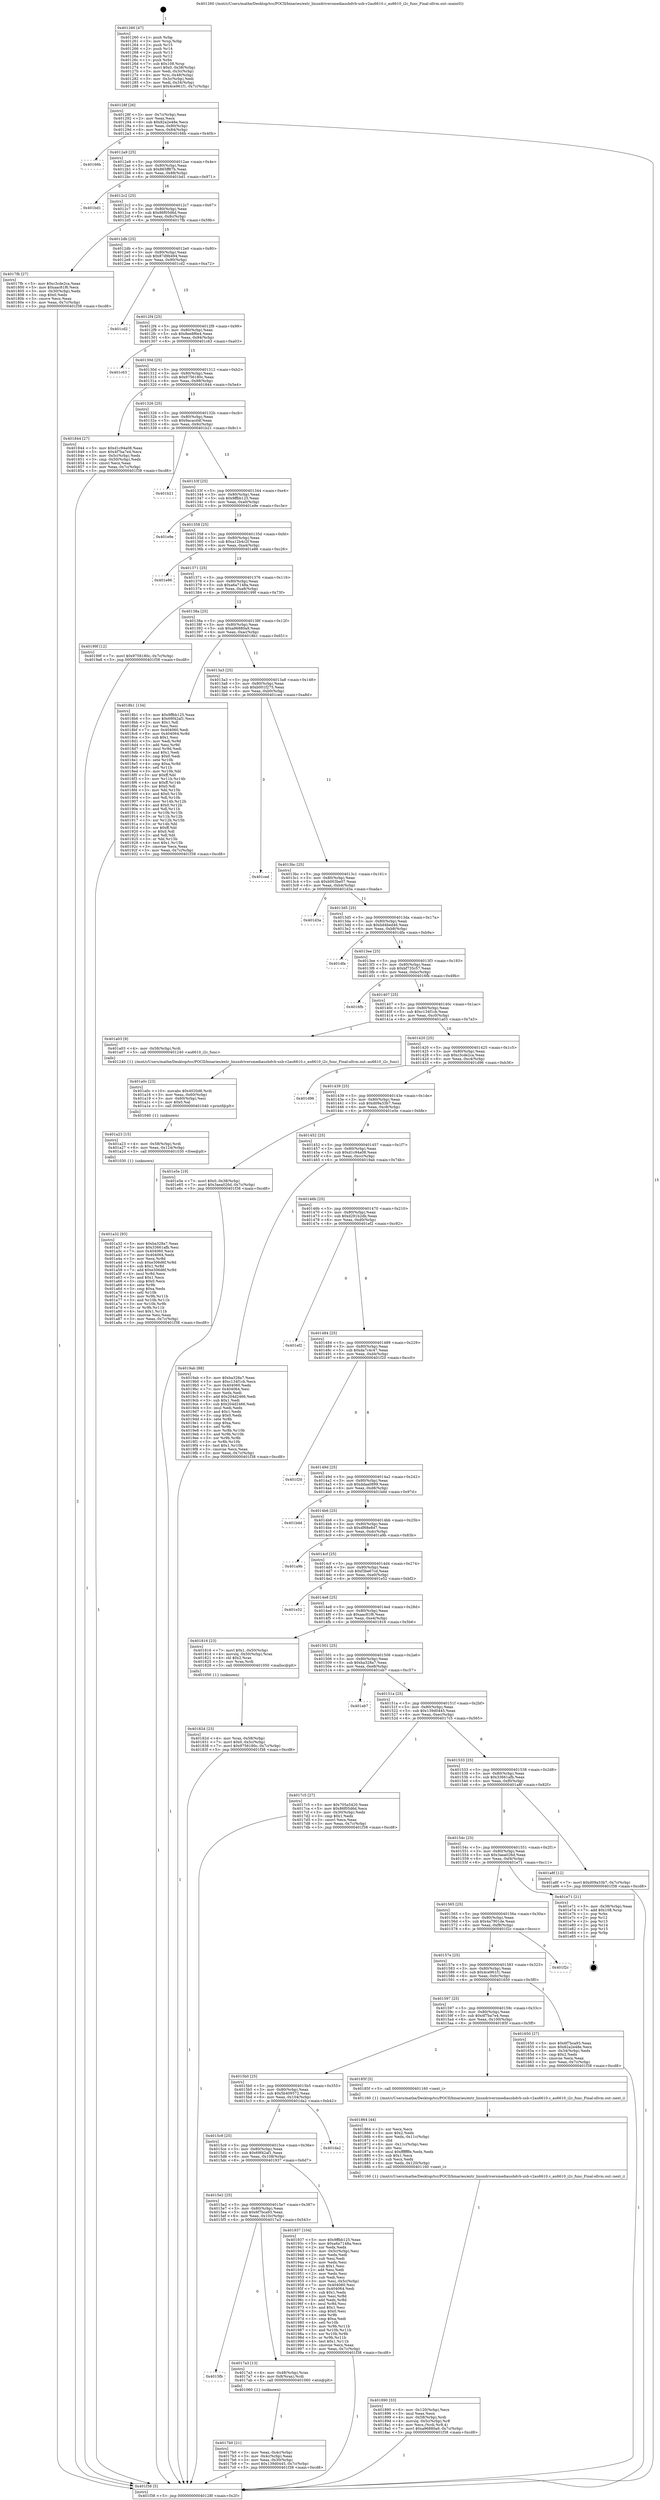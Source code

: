 digraph "0x401260" {
  label = "0x401260 (/mnt/c/Users/mathe/Desktop/tcc/POCII/binaries/extr_linuxdriversmediausbdvb-usb-v2au6610.c_au6610_i2c_func_Final-ollvm.out::main(0))"
  labelloc = "t"
  node[shape=record]

  Entry [label="",width=0.3,height=0.3,shape=circle,fillcolor=black,style=filled]
  "0x40128f" [label="{
     0x40128f [26]\l
     | [instrs]\l
     &nbsp;&nbsp;0x40128f \<+3\>: mov -0x7c(%rbp),%eax\l
     &nbsp;&nbsp;0x401292 \<+2\>: mov %eax,%ecx\l
     &nbsp;&nbsp;0x401294 \<+6\>: sub $0x82a2e48e,%ecx\l
     &nbsp;&nbsp;0x40129a \<+3\>: mov %eax,-0x80(%rbp)\l
     &nbsp;&nbsp;0x40129d \<+6\>: mov %ecx,-0x84(%rbp)\l
     &nbsp;&nbsp;0x4012a3 \<+6\>: je 000000000040166b \<main+0x40b\>\l
  }"]
  "0x40166b" [label="{
     0x40166b\l
  }", style=dashed]
  "0x4012a9" [label="{
     0x4012a9 [25]\l
     | [instrs]\l
     &nbsp;&nbsp;0x4012a9 \<+5\>: jmp 00000000004012ae \<main+0x4e\>\l
     &nbsp;&nbsp;0x4012ae \<+3\>: mov -0x80(%rbp),%eax\l
     &nbsp;&nbsp;0x4012b1 \<+5\>: sub $0x865ff67b,%eax\l
     &nbsp;&nbsp;0x4012b6 \<+6\>: mov %eax,-0x88(%rbp)\l
     &nbsp;&nbsp;0x4012bc \<+6\>: je 0000000000401bd1 \<main+0x971\>\l
  }"]
  Exit [label="",width=0.3,height=0.3,shape=circle,fillcolor=black,style=filled,peripheries=2]
  "0x401bd1" [label="{
     0x401bd1\l
  }", style=dashed]
  "0x4012c2" [label="{
     0x4012c2 [25]\l
     | [instrs]\l
     &nbsp;&nbsp;0x4012c2 \<+5\>: jmp 00000000004012c7 \<main+0x67\>\l
     &nbsp;&nbsp;0x4012c7 \<+3\>: mov -0x80(%rbp),%eax\l
     &nbsp;&nbsp;0x4012ca \<+5\>: sub $0x86f05d6d,%eax\l
     &nbsp;&nbsp;0x4012cf \<+6\>: mov %eax,-0x8c(%rbp)\l
     &nbsp;&nbsp;0x4012d5 \<+6\>: je 00000000004017fb \<main+0x59b\>\l
  }"]
  "0x401a32" [label="{
     0x401a32 [93]\l
     | [instrs]\l
     &nbsp;&nbsp;0x401a32 \<+5\>: mov $0xba328a7,%eax\l
     &nbsp;&nbsp;0x401a37 \<+5\>: mov $0x33661afb,%esi\l
     &nbsp;&nbsp;0x401a3c \<+7\>: mov 0x404060,%ecx\l
     &nbsp;&nbsp;0x401a43 \<+7\>: mov 0x404064,%edx\l
     &nbsp;&nbsp;0x401a4a \<+3\>: mov %ecx,%r8d\l
     &nbsp;&nbsp;0x401a4d \<+7\>: sub $0xe306d6f,%r8d\l
     &nbsp;&nbsp;0x401a54 \<+4\>: sub $0x1,%r8d\l
     &nbsp;&nbsp;0x401a58 \<+7\>: add $0xe306d6f,%r8d\l
     &nbsp;&nbsp;0x401a5f \<+4\>: imul %r8d,%ecx\l
     &nbsp;&nbsp;0x401a63 \<+3\>: and $0x1,%ecx\l
     &nbsp;&nbsp;0x401a66 \<+3\>: cmp $0x0,%ecx\l
     &nbsp;&nbsp;0x401a69 \<+4\>: sete %r9b\l
     &nbsp;&nbsp;0x401a6d \<+3\>: cmp $0xa,%edx\l
     &nbsp;&nbsp;0x401a70 \<+4\>: setl %r10b\l
     &nbsp;&nbsp;0x401a74 \<+3\>: mov %r9b,%r11b\l
     &nbsp;&nbsp;0x401a77 \<+3\>: and %r10b,%r11b\l
     &nbsp;&nbsp;0x401a7a \<+3\>: xor %r10b,%r9b\l
     &nbsp;&nbsp;0x401a7d \<+3\>: or %r9b,%r11b\l
     &nbsp;&nbsp;0x401a80 \<+4\>: test $0x1,%r11b\l
     &nbsp;&nbsp;0x401a84 \<+3\>: cmovne %esi,%eax\l
     &nbsp;&nbsp;0x401a87 \<+3\>: mov %eax,-0x7c(%rbp)\l
     &nbsp;&nbsp;0x401a8a \<+5\>: jmp 0000000000401f38 \<main+0xcd8\>\l
  }"]
  "0x4017fb" [label="{
     0x4017fb [27]\l
     | [instrs]\l
     &nbsp;&nbsp;0x4017fb \<+5\>: mov $0xc3cde2ca,%eax\l
     &nbsp;&nbsp;0x401800 \<+5\>: mov $0xaac81f6,%ecx\l
     &nbsp;&nbsp;0x401805 \<+3\>: mov -0x30(%rbp),%edx\l
     &nbsp;&nbsp;0x401808 \<+3\>: cmp $0x0,%edx\l
     &nbsp;&nbsp;0x40180b \<+3\>: cmove %ecx,%eax\l
     &nbsp;&nbsp;0x40180e \<+3\>: mov %eax,-0x7c(%rbp)\l
     &nbsp;&nbsp;0x401811 \<+5\>: jmp 0000000000401f38 \<main+0xcd8\>\l
  }"]
  "0x4012db" [label="{
     0x4012db [25]\l
     | [instrs]\l
     &nbsp;&nbsp;0x4012db \<+5\>: jmp 00000000004012e0 \<main+0x80\>\l
     &nbsp;&nbsp;0x4012e0 \<+3\>: mov -0x80(%rbp),%eax\l
     &nbsp;&nbsp;0x4012e3 \<+5\>: sub $0x87d9b494,%eax\l
     &nbsp;&nbsp;0x4012e8 \<+6\>: mov %eax,-0x90(%rbp)\l
     &nbsp;&nbsp;0x4012ee \<+6\>: je 0000000000401cd2 \<main+0xa72\>\l
  }"]
  "0x401a23" [label="{
     0x401a23 [15]\l
     | [instrs]\l
     &nbsp;&nbsp;0x401a23 \<+4\>: mov -0x58(%rbp),%rdi\l
     &nbsp;&nbsp;0x401a27 \<+6\>: mov %eax,-0x124(%rbp)\l
     &nbsp;&nbsp;0x401a2d \<+5\>: call 0000000000401030 \<free@plt\>\l
     | [calls]\l
     &nbsp;&nbsp;0x401030 \{1\} (unknown)\l
  }"]
  "0x401cd2" [label="{
     0x401cd2\l
  }", style=dashed]
  "0x4012f4" [label="{
     0x4012f4 [25]\l
     | [instrs]\l
     &nbsp;&nbsp;0x4012f4 \<+5\>: jmp 00000000004012f9 \<main+0x99\>\l
     &nbsp;&nbsp;0x4012f9 \<+3\>: mov -0x80(%rbp),%eax\l
     &nbsp;&nbsp;0x4012fc \<+5\>: sub $0x8ee8f6e4,%eax\l
     &nbsp;&nbsp;0x401301 \<+6\>: mov %eax,-0x94(%rbp)\l
     &nbsp;&nbsp;0x401307 \<+6\>: je 0000000000401c63 \<main+0xa03\>\l
  }"]
  "0x401a0c" [label="{
     0x401a0c [23]\l
     | [instrs]\l
     &nbsp;&nbsp;0x401a0c \<+10\>: movabs $0x4020d6,%rdi\l
     &nbsp;&nbsp;0x401a16 \<+3\>: mov %eax,-0x60(%rbp)\l
     &nbsp;&nbsp;0x401a19 \<+3\>: mov -0x60(%rbp),%esi\l
     &nbsp;&nbsp;0x401a1c \<+2\>: mov $0x0,%al\l
     &nbsp;&nbsp;0x401a1e \<+5\>: call 0000000000401040 \<printf@plt\>\l
     | [calls]\l
     &nbsp;&nbsp;0x401040 \{1\} (unknown)\l
  }"]
  "0x401c63" [label="{
     0x401c63\l
  }", style=dashed]
  "0x40130d" [label="{
     0x40130d [25]\l
     | [instrs]\l
     &nbsp;&nbsp;0x40130d \<+5\>: jmp 0000000000401312 \<main+0xb2\>\l
     &nbsp;&nbsp;0x401312 \<+3\>: mov -0x80(%rbp),%eax\l
     &nbsp;&nbsp;0x401315 \<+5\>: sub $0x9756180c,%eax\l
     &nbsp;&nbsp;0x40131a \<+6\>: mov %eax,-0x98(%rbp)\l
     &nbsp;&nbsp;0x401320 \<+6\>: je 0000000000401844 \<main+0x5e4\>\l
  }"]
  "0x401890" [label="{
     0x401890 [33]\l
     | [instrs]\l
     &nbsp;&nbsp;0x401890 \<+6\>: mov -0x120(%rbp),%ecx\l
     &nbsp;&nbsp;0x401896 \<+3\>: imul %eax,%ecx\l
     &nbsp;&nbsp;0x401899 \<+4\>: mov -0x58(%rbp),%rdi\l
     &nbsp;&nbsp;0x40189d \<+4\>: movslq -0x5c(%rbp),%r8\l
     &nbsp;&nbsp;0x4018a1 \<+4\>: mov %ecx,(%rdi,%r8,4)\l
     &nbsp;&nbsp;0x4018a5 \<+7\>: movl $0xa96880a9,-0x7c(%rbp)\l
     &nbsp;&nbsp;0x4018ac \<+5\>: jmp 0000000000401f38 \<main+0xcd8\>\l
  }"]
  "0x401844" [label="{
     0x401844 [27]\l
     | [instrs]\l
     &nbsp;&nbsp;0x401844 \<+5\>: mov $0xd1c94a08,%eax\l
     &nbsp;&nbsp;0x401849 \<+5\>: mov $0x4f7ba7e4,%ecx\l
     &nbsp;&nbsp;0x40184e \<+3\>: mov -0x5c(%rbp),%edx\l
     &nbsp;&nbsp;0x401851 \<+3\>: cmp -0x50(%rbp),%edx\l
     &nbsp;&nbsp;0x401854 \<+3\>: cmovl %ecx,%eax\l
     &nbsp;&nbsp;0x401857 \<+3\>: mov %eax,-0x7c(%rbp)\l
     &nbsp;&nbsp;0x40185a \<+5\>: jmp 0000000000401f38 \<main+0xcd8\>\l
  }"]
  "0x401326" [label="{
     0x401326 [25]\l
     | [instrs]\l
     &nbsp;&nbsp;0x401326 \<+5\>: jmp 000000000040132b \<main+0xcb\>\l
     &nbsp;&nbsp;0x40132b \<+3\>: mov -0x80(%rbp),%eax\l
     &nbsp;&nbsp;0x40132e \<+5\>: sub $0x9acacd4f,%eax\l
     &nbsp;&nbsp;0x401333 \<+6\>: mov %eax,-0x9c(%rbp)\l
     &nbsp;&nbsp;0x401339 \<+6\>: je 0000000000401b21 \<main+0x8c1\>\l
  }"]
  "0x401864" [label="{
     0x401864 [44]\l
     | [instrs]\l
     &nbsp;&nbsp;0x401864 \<+2\>: xor %ecx,%ecx\l
     &nbsp;&nbsp;0x401866 \<+5\>: mov $0x2,%edx\l
     &nbsp;&nbsp;0x40186b \<+6\>: mov %edx,-0x11c(%rbp)\l
     &nbsp;&nbsp;0x401871 \<+1\>: cltd\l
     &nbsp;&nbsp;0x401872 \<+6\>: mov -0x11c(%rbp),%esi\l
     &nbsp;&nbsp;0x401878 \<+2\>: idiv %esi\l
     &nbsp;&nbsp;0x40187a \<+6\>: imul $0xfffffffe,%edx,%edx\l
     &nbsp;&nbsp;0x401880 \<+3\>: sub $0x1,%ecx\l
     &nbsp;&nbsp;0x401883 \<+2\>: sub %ecx,%edx\l
     &nbsp;&nbsp;0x401885 \<+6\>: mov %edx,-0x120(%rbp)\l
     &nbsp;&nbsp;0x40188b \<+5\>: call 0000000000401160 \<next_i\>\l
     | [calls]\l
     &nbsp;&nbsp;0x401160 \{1\} (/mnt/c/Users/mathe/Desktop/tcc/POCII/binaries/extr_linuxdriversmediausbdvb-usb-v2au6610.c_au6610_i2c_func_Final-ollvm.out::next_i)\l
  }"]
  "0x401b21" [label="{
     0x401b21\l
  }", style=dashed]
  "0x40133f" [label="{
     0x40133f [25]\l
     | [instrs]\l
     &nbsp;&nbsp;0x40133f \<+5\>: jmp 0000000000401344 \<main+0xe4\>\l
     &nbsp;&nbsp;0x401344 \<+3\>: mov -0x80(%rbp),%eax\l
     &nbsp;&nbsp;0x401347 \<+5\>: sub $0x9ffbb125,%eax\l
     &nbsp;&nbsp;0x40134c \<+6\>: mov %eax,-0xa0(%rbp)\l
     &nbsp;&nbsp;0x401352 \<+6\>: je 0000000000401e9e \<main+0xc3e\>\l
  }"]
  "0x40182d" [label="{
     0x40182d [23]\l
     | [instrs]\l
     &nbsp;&nbsp;0x40182d \<+4\>: mov %rax,-0x58(%rbp)\l
     &nbsp;&nbsp;0x401831 \<+7\>: movl $0x0,-0x5c(%rbp)\l
     &nbsp;&nbsp;0x401838 \<+7\>: movl $0x9756180c,-0x7c(%rbp)\l
     &nbsp;&nbsp;0x40183f \<+5\>: jmp 0000000000401f38 \<main+0xcd8\>\l
  }"]
  "0x401e9e" [label="{
     0x401e9e\l
  }", style=dashed]
  "0x401358" [label="{
     0x401358 [25]\l
     | [instrs]\l
     &nbsp;&nbsp;0x401358 \<+5\>: jmp 000000000040135d \<main+0xfd\>\l
     &nbsp;&nbsp;0x40135d \<+3\>: mov -0x80(%rbp),%eax\l
     &nbsp;&nbsp;0x401360 \<+5\>: sub $0xa12b4c2f,%eax\l
     &nbsp;&nbsp;0x401365 \<+6\>: mov %eax,-0xa4(%rbp)\l
     &nbsp;&nbsp;0x40136b \<+6\>: je 0000000000401e86 \<main+0xc26\>\l
  }"]
  "0x4017b0" [label="{
     0x4017b0 [21]\l
     | [instrs]\l
     &nbsp;&nbsp;0x4017b0 \<+3\>: mov %eax,-0x4c(%rbp)\l
     &nbsp;&nbsp;0x4017b3 \<+3\>: mov -0x4c(%rbp),%eax\l
     &nbsp;&nbsp;0x4017b6 \<+3\>: mov %eax,-0x30(%rbp)\l
     &nbsp;&nbsp;0x4017b9 \<+7\>: movl $0x139d0445,-0x7c(%rbp)\l
     &nbsp;&nbsp;0x4017c0 \<+5\>: jmp 0000000000401f38 \<main+0xcd8\>\l
  }"]
  "0x401e86" [label="{
     0x401e86\l
  }", style=dashed]
  "0x401371" [label="{
     0x401371 [25]\l
     | [instrs]\l
     &nbsp;&nbsp;0x401371 \<+5\>: jmp 0000000000401376 \<main+0x116\>\l
     &nbsp;&nbsp;0x401376 \<+3\>: mov -0x80(%rbp),%eax\l
     &nbsp;&nbsp;0x401379 \<+5\>: sub $0xa6a7148a,%eax\l
     &nbsp;&nbsp;0x40137e \<+6\>: mov %eax,-0xa8(%rbp)\l
     &nbsp;&nbsp;0x401384 \<+6\>: je 000000000040199f \<main+0x73f\>\l
  }"]
  "0x4015fb" [label="{
     0x4015fb\l
  }", style=dashed]
  "0x40199f" [label="{
     0x40199f [12]\l
     | [instrs]\l
     &nbsp;&nbsp;0x40199f \<+7\>: movl $0x9756180c,-0x7c(%rbp)\l
     &nbsp;&nbsp;0x4019a6 \<+5\>: jmp 0000000000401f38 \<main+0xcd8\>\l
  }"]
  "0x40138a" [label="{
     0x40138a [25]\l
     | [instrs]\l
     &nbsp;&nbsp;0x40138a \<+5\>: jmp 000000000040138f \<main+0x12f\>\l
     &nbsp;&nbsp;0x40138f \<+3\>: mov -0x80(%rbp),%eax\l
     &nbsp;&nbsp;0x401392 \<+5\>: sub $0xa96880a9,%eax\l
     &nbsp;&nbsp;0x401397 \<+6\>: mov %eax,-0xac(%rbp)\l
     &nbsp;&nbsp;0x40139d \<+6\>: je 00000000004018b1 \<main+0x651\>\l
  }"]
  "0x4017a3" [label="{
     0x4017a3 [13]\l
     | [instrs]\l
     &nbsp;&nbsp;0x4017a3 \<+4\>: mov -0x48(%rbp),%rax\l
     &nbsp;&nbsp;0x4017a7 \<+4\>: mov 0x8(%rax),%rdi\l
     &nbsp;&nbsp;0x4017ab \<+5\>: call 0000000000401060 \<atoi@plt\>\l
     | [calls]\l
     &nbsp;&nbsp;0x401060 \{1\} (unknown)\l
  }"]
  "0x4018b1" [label="{
     0x4018b1 [134]\l
     | [instrs]\l
     &nbsp;&nbsp;0x4018b1 \<+5\>: mov $0x9ffbb125,%eax\l
     &nbsp;&nbsp;0x4018b6 \<+5\>: mov $0x69f42af1,%ecx\l
     &nbsp;&nbsp;0x4018bb \<+2\>: mov $0x1,%dl\l
     &nbsp;&nbsp;0x4018bd \<+2\>: xor %esi,%esi\l
     &nbsp;&nbsp;0x4018bf \<+7\>: mov 0x404060,%edi\l
     &nbsp;&nbsp;0x4018c6 \<+8\>: mov 0x404064,%r8d\l
     &nbsp;&nbsp;0x4018ce \<+3\>: sub $0x1,%esi\l
     &nbsp;&nbsp;0x4018d1 \<+3\>: mov %edi,%r9d\l
     &nbsp;&nbsp;0x4018d4 \<+3\>: add %esi,%r9d\l
     &nbsp;&nbsp;0x4018d7 \<+4\>: imul %r9d,%edi\l
     &nbsp;&nbsp;0x4018db \<+3\>: and $0x1,%edi\l
     &nbsp;&nbsp;0x4018de \<+3\>: cmp $0x0,%edi\l
     &nbsp;&nbsp;0x4018e1 \<+4\>: sete %r10b\l
     &nbsp;&nbsp;0x4018e5 \<+4\>: cmp $0xa,%r8d\l
     &nbsp;&nbsp;0x4018e9 \<+4\>: setl %r11b\l
     &nbsp;&nbsp;0x4018ed \<+3\>: mov %r10b,%bl\l
     &nbsp;&nbsp;0x4018f0 \<+3\>: xor $0xff,%bl\l
     &nbsp;&nbsp;0x4018f3 \<+3\>: mov %r11b,%r14b\l
     &nbsp;&nbsp;0x4018f6 \<+4\>: xor $0xff,%r14b\l
     &nbsp;&nbsp;0x4018fa \<+3\>: xor $0x0,%dl\l
     &nbsp;&nbsp;0x4018fd \<+3\>: mov %bl,%r15b\l
     &nbsp;&nbsp;0x401900 \<+4\>: and $0x0,%r15b\l
     &nbsp;&nbsp;0x401904 \<+3\>: and %dl,%r10b\l
     &nbsp;&nbsp;0x401907 \<+3\>: mov %r14b,%r12b\l
     &nbsp;&nbsp;0x40190a \<+4\>: and $0x0,%r12b\l
     &nbsp;&nbsp;0x40190e \<+3\>: and %dl,%r11b\l
     &nbsp;&nbsp;0x401911 \<+3\>: or %r10b,%r15b\l
     &nbsp;&nbsp;0x401914 \<+3\>: or %r11b,%r12b\l
     &nbsp;&nbsp;0x401917 \<+3\>: xor %r12b,%r15b\l
     &nbsp;&nbsp;0x40191a \<+3\>: or %r14b,%bl\l
     &nbsp;&nbsp;0x40191d \<+3\>: xor $0xff,%bl\l
     &nbsp;&nbsp;0x401920 \<+3\>: or $0x0,%dl\l
     &nbsp;&nbsp;0x401923 \<+2\>: and %dl,%bl\l
     &nbsp;&nbsp;0x401925 \<+3\>: or %bl,%r15b\l
     &nbsp;&nbsp;0x401928 \<+4\>: test $0x1,%r15b\l
     &nbsp;&nbsp;0x40192c \<+3\>: cmovne %ecx,%eax\l
     &nbsp;&nbsp;0x40192f \<+3\>: mov %eax,-0x7c(%rbp)\l
     &nbsp;&nbsp;0x401932 \<+5\>: jmp 0000000000401f38 \<main+0xcd8\>\l
  }"]
  "0x4013a3" [label="{
     0x4013a3 [25]\l
     | [instrs]\l
     &nbsp;&nbsp;0x4013a3 \<+5\>: jmp 00000000004013a8 \<main+0x148\>\l
     &nbsp;&nbsp;0x4013a8 \<+3\>: mov -0x80(%rbp),%eax\l
     &nbsp;&nbsp;0x4013ab \<+5\>: sub $0xb001f275,%eax\l
     &nbsp;&nbsp;0x4013b0 \<+6\>: mov %eax,-0xb0(%rbp)\l
     &nbsp;&nbsp;0x4013b6 \<+6\>: je 0000000000401ced \<main+0xa8d\>\l
  }"]
  "0x4015e2" [label="{
     0x4015e2 [25]\l
     | [instrs]\l
     &nbsp;&nbsp;0x4015e2 \<+5\>: jmp 00000000004015e7 \<main+0x387\>\l
     &nbsp;&nbsp;0x4015e7 \<+3\>: mov -0x80(%rbp),%eax\l
     &nbsp;&nbsp;0x4015ea \<+5\>: sub $0x6f7bca93,%eax\l
     &nbsp;&nbsp;0x4015ef \<+6\>: mov %eax,-0x10c(%rbp)\l
     &nbsp;&nbsp;0x4015f5 \<+6\>: je 00000000004017a3 \<main+0x543\>\l
  }"]
  "0x401ced" [label="{
     0x401ced\l
  }", style=dashed]
  "0x4013bc" [label="{
     0x4013bc [25]\l
     | [instrs]\l
     &nbsp;&nbsp;0x4013bc \<+5\>: jmp 00000000004013c1 \<main+0x161\>\l
     &nbsp;&nbsp;0x4013c1 \<+3\>: mov -0x80(%rbp),%eax\l
     &nbsp;&nbsp;0x4013c4 \<+5\>: sub $0xb003be07,%eax\l
     &nbsp;&nbsp;0x4013c9 \<+6\>: mov %eax,-0xb4(%rbp)\l
     &nbsp;&nbsp;0x4013cf \<+6\>: je 0000000000401d3a \<main+0xada\>\l
  }"]
  "0x401937" [label="{
     0x401937 [104]\l
     | [instrs]\l
     &nbsp;&nbsp;0x401937 \<+5\>: mov $0x9ffbb125,%eax\l
     &nbsp;&nbsp;0x40193c \<+5\>: mov $0xa6a7148a,%ecx\l
     &nbsp;&nbsp;0x401941 \<+2\>: xor %edx,%edx\l
     &nbsp;&nbsp;0x401943 \<+3\>: mov -0x5c(%rbp),%esi\l
     &nbsp;&nbsp;0x401946 \<+2\>: mov %edx,%edi\l
     &nbsp;&nbsp;0x401948 \<+2\>: sub %esi,%edi\l
     &nbsp;&nbsp;0x40194a \<+2\>: mov %edx,%esi\l
     &nbsp;&nbsp;0x40194c \<+3\>: sub $0x1,%esi\l
     &nbsp;&nbsp;0x40194f \<+2\>: add %esi,%edi\l
     &nbsp;&nbsp;0x401951 \<+2\>: mov %edx,%esi\l
     &nbsp;&nbsp;0x401953 \<+2\>: sub %edi,%esi\l
     &nbsp;&nbsp;0x401955 \<+3\>: mov %esi,-0x5c(%rbp)\l
     &nbsp;&nbsp;0x401958 \<+7\>: mov 0x404060,%esi\l
     &nbsp;&nbsp;0x40195f \<+7\>: mov 0x404064,%edi\l
     &nbsp;&nbsp;0x401966 \<+3\>: sub $0x1,%edx\l
     &nbsp;&nbsp;0x401969 \<+3\>: mov %esi,%r8d\l
     &nbsp;&nbsp;0x40196c \<+3\>: add %edx,%r8d\l
     &nbsp;&nbsp;0x40196f \<+4\>: imul %r8d,%esi\l
     &nbsp;&nbsp;0x401973 \<+3\>: and $0x1,%esi\l
     &nbsp;&nbsp;0x401976 \<+3\>: cmp $0x0,%esi\l
     &nbsp;&nbsp;0x401979 \<+4\>: sete %r9b\l
     &nbsp;&nbsp;0x40197d \<+3\>: cmp $0xa,%edi\l
     &nbsp;&nbsp;0x401980 \<+4\>: setl %r10b\l
     &nbsp;&nbsp;0x401984 \<+3\>: mov %r9b,%r11b\l
     &nbsp;&nbsp;0x401987 \<+3\>: and %r10b,%r11b\l
     &nbsp;&nbsp;0x40198a \<+3\>: xor %r10b,%r9b\l
     &nbsp;&nbsp;0x40198d \<+3\>: or %r9b,%r11b\l
     &nbsp;&nbsp;0x401990 \<+4\>: test $0x1,%r11b\l
     &nbsp;&nbsp;0x401994 \<+3\>: cmovne %ecx,%eax\l
     &nbsp;&nbsp;0x401997 \<+3\>: mov %eax,-0x7c(%rbp)\l
     &nbsp;&nbsp;0x40199a \<+5\>: jmp 0000000000401f38 \<main+0xcd8\>\l
  }"]
  "0x401d3a" [label="{
     0x401d3a\l
  }", style=dashed]
  "0x4013d5" [label="{
     0x4013d5 [25]\l
     | [instrs]\l
     &nbsp;&nbsp;0x4013d5 \<+5\>: jmp 00000000004013da \<main+0x17a\>\l
     &nbsp;&nbsp;0x4013da \<+3\>: mov -0x80(%rbp),%eax\l
     &nbsp;&nbsp;0x4013dd \<+5\>: sub $0xbd4bed46,%eax\l
     &nbsp;&nbsp;0x4013e2 \<+6\>: mov %eax,-0xb8(%rbp)\l
     &nbsp;&nbsp;0x4013e8 \<+6\>: je 0000000000401dfa \<main+0xb9a\>\l
  }"]
  "0x4015c9" [label="{
     0x4015c9 [25]\l
     | [instrs]\l
     &nbsp;&nbsp;0x4015c9 \<+5\>: jmp 00000000004015ce \<main+0x36e\>\l
     &nbsp;&nbsp;0x4015ce \<+3\>: mov -0x80(%rbp),%eax\l
     &nbsp;&nbsp;0x4015d1 \<+5\>: sub $0x69f42af1,%eax\l
     &nbsp;&nbsp;0x4015d6 \<+6\>: mov %eax,-0x108(%rbp)\l
     &nbsp;&nbsp;0x4015dc \<+6\>: je 0000000000401937 \<main+0x6d7\>\l
  }"]
  "0x401dfa" [label="{
     0x401dfa\l
  }", style=dashed]
  "0x4013ee" [label="{
     0x4013ee [25]\l
     | [instrs]\l
     &nbsp;&nbsp;0x4013ee \<+5\>: jmp 00000000004013f3 \<main+0x193\>\l
     &nbsp;&nbsp;0x4013f3 \<+3\>: mov -0x80(%rbp),%eax\l
     &nbsp;&nbsp;0x4013f6 \<+5\>: sub $0xbf735c57,%eax\l
     &nbsp;&nbsp;0x4013fb \<+6\>: mov %eax,-0xbc(%rbp)\l
     &nbsp;&nbsp;0x401401 \<+6\>: je 00000000004016fb \<main+0x49b\>\l
  }"]
  "0x401da2" [label="{
     0x401da2\l
  }", style=dashed]
  "0x4016fb" [label="{
     0x4016fb\l
  }", style=dashed]
  "0x401407" [label="{
     0x401407 [25]\l
     | [instrs]\l
     &nbsp;&nbsp;0x401407 \<+5\>: jmp 000000000040140c \<main+0x1ac\>\l
     &nbsp;&nbsp;0x40140c \<+3\>: mov -0x80(%rbp),%eax\l
     &nbsp;&nbsp;0x40140f \<+5\>: sub $0xc134f1cb,%eax\l
     &nbsp;&nbsp;0x401414 \<+6\>: mov %eax,-0xc0(%rbp)\l
     &nbsp;&nbsp;0x40141a \<+6\>: je 0000000000401a03 \<main+0x7a3\>\l
  }"]
  "0x4015b0" [label="{
     0x4015b0 [25]\l
     | [instrs]\l
     &nbsp;&nbsp;0x4015b0 \<+5\>: jmp 00000000004015b5 \<main+0x355\>\l
     &nbsp;&nbsp;0x4015b5 \<+3\>: mov -0x80(%rbp),%eax\l
     &nbsp;&nbsp;0x4015b8 \<+5\>: sub $0x5b409572,%eax\l
     &nbsp;&nbsp;0x4015bd \<+6\>: mov %eax,-0x104(%rbp)\l
     &nbsp;&nbsp;0x4015c3 \<+6\>: je 0000000000401da2 \<main+0xb42\>\l
  }"]
  "0x401a03" [label="{
     0x401a03 [9]\l
     | [instrs]\l
     &nbsp;&nbsp;0x401a03 \<+4\>: mov -0x58(%rbp),%rdi\l
     &nbsp;&nbsp;0x401a07 \<+5\>: call 0000000000401240 \<au6610_i2c_func\>\l
     | [calls]\l
     &nbsp;&nbsp;0x401240 \{1\} (/mnt/c/Users/mathe/Desktop/tcc/POCII/binaries/extr_linuxdriversmediausbdvb-usb-v2au6610.c_au6610_i2c_func_Final-ollvm.out::au6610_i2c_func)\l
  }"]
  "0x401420" [label="{
     0x401420 [25]\l
     | [instrs]\l
     &nbsp;&nbsp;0x401420 \<+5\>: jmp 0000000000401425 \<main+0x1c5\>\l
     &nbsp;&nbsp;0x401425 \<+3\>: mov -0x80(%rbp),%eax\l
     &nbsp;&nbsp;0x401428 \<+5\>: sub $0xc3cde2ca,%eax\l
     &nbsp;&nbsp;0x40142d \<+6\>: mov %eax,-0xc4(%rbp)\l
     &nbsp;&nbsp;0x401433 \<+6\>: je 0000000000401d96 \<main+0xb36\>\l
  }"]
  "0x40185f" [label="{
     0x40185f [5]\l
     | [instrs]\l
     &nbsp;&nbsp;0x40185f \<+5\>: call 0000000000401160 \<next_i\>\l
     | [calls]\l
     &nbsp;&nbsp;0x401160 \{1\} (/mnt/c/Users/mathe/Desktop/tcc/POCII/binaries/extr_linuxdriversmediausbdvb-usb-v2au6610.c_au6610_i2c_func_Final-ollvm.out::next_i)\l
  }"]
  "0x401d96" [label="{
     0x401d96\l
  }", style=dashed]
  "0x401439" [label="{
     0x401439 [25]\l
     | [instrs]\l
     &nbsp;&nbsp;0x401439 \<+5\>: jmp 000000000040143e \<main+0x1de\>\l
     &nbsp;&nbsp;0x40143e \<+3\>: mov -0x80(%rbp),%eax\l
     &nbsp;&nbsp;0x401441 \<+5\>: sub $0xd09a33b7,%eax\l
     &nbsp;&nbsp;0x401446 \<+6\>: mov %eax,-0xc8(%rbp)\l
     &nbsp;&nbsp;0x40144c \<+6\>: je 0000000000401e5e \<main+0xbfe\>\l
  }"]
  "0x401260" [label="{
     0x401260 [47]\l
     | [instrs]\l
     &nbsp;&nbsp;0x401260 \<+1\>: push %rbp\l
     &nbsp;&nbsp;0x401261 \<+3\>: mov %rsp,%rbp\l
     &nbsp;&nbsp;0x401264 \<+2\>: push %r15\l
     &nbsp;&nbsp;0x401266 \<+2\>: push %r14\l
     &nbsp;&nbsp;0x401268 \<+2\>: push %r13\l
     &nbsp;&nbsp;0x40126a \<+2\>: push %r12\l
     &nbsp;&nbsp;0x40126c \<+1\>: push %rbx\l
     &nbsp;&nbsp;0x40126d \<+7\>: sub $0x108,%rsp\l
     &nbsp;&nbsp;0x401274 \<+7\>: movl $0x0,-0x38(%rbp)\l
     &nbsp;&nbsp;0x40127b \<+3\>: mov %edi,-0x3c(%rbp)\l
     &nbsp;&nbsp;0x40127e \<+4\>: mov %rsi,-0x48(%rbp)\l
     &nbsp;&nbsp;0x401282 \<+3\>: mov -0x3c(%rbp),%edi\l
     &nbsp;&nbsp;0x401285 \<+3\>: mov %edi,-0x34(%rbp)\l
     &nbsp;&nbsp;0x401288 \<+7\>: movl $0x4ce961f1,-0x7c(%rbp)\l
  }"]
  "0x401e5e" [label="{
     0x401e5e [19]\l
     | [instrs]\l
     &nbsp;&nbsp;0x401e5e \<+7\>: movl $0x0,-0x38(%rbp)\l
     &nbsp;&nbsp;0x401e65 \<+7\>: movl $0x3aea026d,-0x7c(%rbp)\l
     &nbsp;&nbsp;0x401e6c \<+5\>: jmp 0000000000401f38 \<main+0xcd8\>\l
  }"]
  "0x401452" [label="{
     0x401452 [25]\l
     | [instrs]\l
     &nbsp;&nbsp;0x401452 \<+5\>: jmp 0000000000401457 \<main+0x1f7\>\l
     &nbsp;&nbsp;0x401457 \<+3\>: mov -0x80(%rbp),%eax\l
     &nbsp;&nbsp;0x40145a \<+5\>: sub $0xd1c94a08,%eax\l
     &nbsp;&nbsp;0x40145f \<+6\>: mov %eax,-0xcc(%rbp)\l
     &nbsp;&nbsp;0x401465 \<+6\>: je 00000000004019ab \<main+0x74b\>\l
  }"]
  "0x401f38" [label="{
     0x401f38 [5]\l
     | [instrs]\l
     &nbsp;&nbsp;0x401f38 \<+5\>: jmp 000000000040128f \<main+0x2f\>\l
  }"]
  "0x4019ab" [label="{
     0x4019ab [88]\l
     | [instrs]\l
     &nbsp;&nbsp;0x4019ab \<+5\>: mov $0xba328a7,%eax\l
     &nbsp;&nbsp;0x4019b0 \<+5\>: mov $0xc134f1cb,%ecx\l
     &nbsp;&nbsp;0x4019b5 \<+7\>: mov 0x404060,%edx\l
     &nbsp;&nbsp;0x4019bc \<+7\>: mov 0x404064,%esi\l
     &nbsp;&nbsp;0x4019c3 \<+2\>: mov %edx,%edi\l
     &nbsp;&nbsp;0x4019c5 \<+6\>: add $0x204d2466,%edi\l
     &nbsp;&nbsp;0x4019cb \<+3\>: sub $0x1,%edi\l
     &nbsp;&nbsp;0x4019ce \<+6\>: sub $0x204d2466,%edi\l
     &nbsp;&nbsp;0x4019d4 \<+3\>: imul %edi,%edx\l
     &nbsp;&nbsp;0x4019d7 \<+3\>: and $0x1,%edx\l
     &nbsp;&nbsp;0x4019da \<+3\>: cmp $0x0,%edx\l
     &nbsp;&nbsp;0x4019dd \<+4\>: sete %r8b\l
     &nbsp;&nbsp;0x4019e1 \<+3\>: cmp $0xa,%esi\l
     &nbsp;&nbsp;0x4019e4 \<+4\>: setl %r9b\l
     &nbsp;&nbsp;0x4019e8 \<+3\>: mov %r8b,%r10b\l
     &nbsp;&nbsp;0x4019eb \<+3\>: and %r9b,%r10b\l
     &nbsp;&nbsp;0x4019ee \<+3\>: xor %r9b,%r8b\l
     &nbsp;&nbsp;0x4019f1 \<+3\>: or %r8b,%r10b\l
     &nbsp;&nbsp;0x4019f4 \<+4\>: test $0x1,%r10b\l
     &nbsp;&nbsp;0x4019f8 \<+3\>: cmovne %ecx,%eax\l
     &nbsp;&nbsp;0x4019fb \<+3\>: mov %eax,-0x7c(%rbp)\l
     &nbsp;&nbsp;0x4019fe \<+5\>: jmp 0000000000401f38 \<main+0xcd8\>\l
  }"]
  "0x40146b" [label="{
     0x40146b [25]\l
     | [instrs]\l
     &nbsp;&nbsp;0x40146b \<+5\>: jmp 0000000000401470 \<main+0x210\>\l
     &nbsp;&nbsp;0x401470 \<+3\>: mov -0x80(%rbp),%eax\l
     &nbsp;&nbsp;0x401473 \<+5\>: sub $0xd291b2db,%eax\l
     &nbsp;&nbsp;0x401478 \<+6\>: mov %eax,-0xd0(%rbp)\l
     &nbsp;&nbsp;0x40147e \<+6\>: je 0000000000401ef2 \<main+0xc92\>\l
  }"]
  "0x401597" [label="{
     0x401597 [25]\l
     | [instrs]\l
     &nbsp;&nbsp;0x401597 \<+5\>: jmp 000000000040159c \<main+0x33c\>\l
     &nbsp;&nbsp;0x40159c \<+3\>: mov -0x80(%rbp),%eax\l
     &nbsp;&nbsp;0x40159f \<+5\>: sub $0x4f7ba7e4,%eax\l
     &nbsp;&nbsp;0x4015a4 \<+6\>: mov %eax,-0x100(%rbp)\l
     &nbsp;&nbsp;0x4015aa \<+6\>: je 000000000040185f \<main+0x5ff\>\l
  }"]
  "0x401ef2" [label="{
     0x401ef2\l
  }", style=dashed]
  "0x401484" [label="{
     0x401484 [25]\l
     | [instrs]\l
     &nbsp;&nbsp;0x401484 \<+5\>: jmp 0000000000401489 \<main+0x229\>\l
     &nbsp;&nbsp;0x401489 \<+3\>: mov -0x80(%rbp),%eax\l
     &nbsp;&nbsp;0x40148c \<+5\>: sub $0xda7c4c47,%eax\l
     &nbsp;&nbsp;0x401491 \<+6\>: mov %eax,-0xd4(%rbp)\l
     &nbsp;&nbsp;0x401497 \<+6\>: je 0000000000401f20 \<main+0xcc0\>\l
  }"]
  "0x401650" [label="{
     0x401650 [27]\l
     | [instrs]\l
     &nbsp;&nbsp;0x401650 \<+5\>: mov $0x6f7bca93,%eax\l
     &nbsp;&nbsp;0x401655 \<+5\>: mov $0x82a2e48e,%ecx\l
     &nbsp;&nbsp;0x40165a \<+3\>: mov -0x34(%rbp),%edx\l
     &nbsp;&nbsp;0x40165d \<+3\>: cmp $0x2,%edx\l
     &nbsp;&nbsp;0x401660 \<+3\>: cmovne %ecx,%eax\l
     &nbsp;&nbsp;0x401663 \<+3\>: mov %eax,-0x7c(%rbp)\l
     &nbsp;&nbsp;0x401666 \<+5\>: jmp 0000000000401f38 \<main+0xcd8\>\l
  }"]
  "0x401f20" [label="{
     0x401f20\l
  }", style=dashed]
  "0x40149d" [label="{
     0x40149d [25]\l
     | [instrs]\l
     &nbsp;&nbsp;0x40149d \<+5\>: jmp 00000000004014a2 \<main+0x242\>\l
     &nbsp;&nbsp;0x4014a2 \<+3\>: mov -0x80(%rbp),%eax\l
     &nbsp;&nbsp;0x4014a5 \<+5\>: sub $0xddaa0899,%eax\l
     &nbsp;&nbsp;0x4014aa \<+6\>: mov %eax,-0xd8(%rbp)\l
     &nbsp;&nbsp;0x4014b0 \<+6\>: je 0000000000401bdd \<main+0x97d\>\l
  }"]
  "0x40157e" [label="{
     0x40157e [25]\l
     | [instrs]\l
     &nbsp;&nbsp;0x40157e \<+5\>: jmp 0000000000401583 \<main+0x323\>\l
     &nbsp;&nbsp;0x401583 \<+3\>: mov -0x80(%rbp),%eax\l
     &nbsp;&nbsp;0x401586 \<+5\>: sub $0x4ce961f1,%eax\l
     &nbsp;&nbsp;0x40158b \<+6\>: mov %eax,-0xfc(%rbp)\l
     &nbsp;&nbsp;0x401591 \<+6\>: je 0000000000401650 \<main+0x3f0\>\l
  }"]
  "0x401bdd" [label="{
     0x401bdd\l
  }", style=dashed]
  "0x4014b6" [label="{
     0x4014b6 [25]\l
     | [instrs]\l
     &nbsp;&nbsp;0x4014b6 \<+5\>: jmp 00000000004014bb \<main+0x25b\>\l
     &nbsp;&nbsp;0x4014bb \<+3\>: mov -0x80(%rbp),%eax\l
     &nbsp;&nbsp;0x4014be \<+5\>: sub $0xdf68e8d7,%eax\l
     &nbsp;&nbsp;0x4014c3 \<+6\>: mov %eax,-0xdc(%rbp)\l
     &nbsp;&nbsp;0x4014c9 \<+6\>: je 0000000000401a9b \<main+0x83b\>\l
  }"]
  "0x401f2c" [label="{
     0x401f2c\l
  }", style=dashed]
  "0x401a9b" [label="{
     0x401a9b\l
  }", style=dashed]
  "0x4014cf" [label="{
     0x4014cf [25]\l
     | [instrs]\l
     &nbsp;&nbsp;0x4014cf \<+5\>: jmp 00000000004014d4 \<main+0x274\>\l
     &nbsp;&nbsp;0x4014d4 \<+3\>: mov -0x80(%rbp),%eax\l
     &nbsp;&nbsp;0x4014d7 \<+5\>: sub $0xf3be67cd,%eax\l
     &nbsp;&nbsp;0x4014dc \<+6\>: mov %eax,-0xe0(%rbp)\l
     &nbsp;&nbsp;0x4014e2 \<+6\>: je 0000000000401e52 \<main+0xbf2\>\l
  }"]
  "0x401565" [label="{
     0x401565 [25]\l
     | [instrs]\l
     &nbsp;&nbsp;0x401565 \<+5\>: jmp 000000000040156a \<main+0x30a\>\l
     &nbsp;&nbsp;0x40156a \<+3\>: mov -0x80(%rbp),%eax\l
     &nbsp;&nbsp;0x40156d \<+5\>: sub $0x4a7901de,%eax\l
     &nbsp;&nbsp;0x401572 \<+6\>: mov %eax,-0xf8(%rbp)\l
     &nbsp;&nbsp;0x401578 \<+6\>: je 0000000000401f2c \<main+0xccc\>\l
  }"]
  "0x401e52" [label="{
     0x401e52\l
  }", style=dashed]
  "0x4014e8" [label="{
     0x4014e8 [25]\l
     | [instrs]\l
     &nbsp;&nbsp;0x4014e8 \<+5\>: jmp 00000000004014ed \<main+0x28d\>\l
     &nbsp;&nbsp;0x4014ed \<+3\>: mov -0x80(%rbp),%eax\l
     &nbsp;&nbsp;0x4014f0 \<+5\>: sub $0xaac81f6,%eax\l
     &nbsp;&nbsp;0x4014f5 \<+6\>: mov %eax,-0xe4(%rbp)\l
     &nbsp;&nbsp;0x4014fb \<+6\>: je 0000000000401816 \<main+0x5b6\>\l
  }"]
  "0x401e71" [label="{
     0x401e71 [21]\l
     | [instrs]\l
     &nbsp;&nbsp;0x401e71 \<+3\>: mov -0x38(%rbp),%eax\l
     &nbsp;&nbsp;0x401e74 \<+7\>: add $0x108,%rsp\l
     &nbsp;&nbsp;0x401e7b \<+1\>: pop %rbx\l
     &nbsp;&nbsp;0x401e7c \<+2\>: pop %r12\l
     &nbsp;&nbsp;0x401e7e \<+2\>: pop %r13\l
     &nbsp;&nbsp;0x401e80 \<+2\>: pop %r14\l
     &nbsp;&nbsp;0x401e82 \<+2\>: pop %r15\l
     &nbsp;&nbsp;0x401e84 \<+1\>: pop %rbp\l
     &nbsp;&nbsp;0x401e85 \<+1\>: ret\l
  }"]
  "0x401816" [label="{
     0x401816 [23]\l
     | [instrs]\l
     &nbsp;&nbsp;0x401816 \<+7\>: movl $0x1,-0x50(%rbp)\l
     &nbsp;&nbsp;0x40181d \<+4\>: movslq -0x50(%rbp),%rax\l
     &nbsp;&nbsp;0x401821 \<+4\>: shl $0x2,%rax\l
     &nbsp;&nbsp;0x401825 \<+3\>: mov %rax,%rdi\l
     &nbsp;&nbsp;0x401828 \<+5\>: call 0000000000401050 \<malloc@plt\>\l
     | [calls]\l
     &nbsp;&nbsp;0x401050 \{1\} (unknown)\l
  }"]
  "0x401501" [label="{
     0x401501 [25]\l
     | [instrs]\l
     &nbsp;&nbsp;0x401501 \<+5\>: jmp 0000000000401506 \<main+0x2a6\>\l
     &nbsp;&nbsp;0x401506 \<+3\>: mov -0x80(%rbp),%eax\l
     &nbsp;&nbsp;0x401509 \<+5\>: sub $0xba328a7,%eax\l
     &nbsp;&nbsp;0x40150e \<+6\>: mov %eax,-0xe8(%rbp)\l
     &nbsp;&nbsp;0x401514 \<+6\>: je 0000000000401eb7 \<main+0xc57\>\l
  }"]
  "0x40154c" [label="{
     0x40154c [25]\l
     | [instrs]\l
     &nbsp;&nbsp;0x40154c \<+5\>: jmp 0000000000401551 \<main+0x2f1\>\l
     &nbsp;&nbsp;0x401551 \<+3\>: mov -0x80(%rbp),%eax\l
     &nbsp;&nbsp;0x401554 \<+5\>: sub $0x3aea026d,%eax\l
     &nbsp;&nbsp;0x401559 \<+6\>: mov %eax,-0xf4(%rbp)\l
     &nbsp;&nbsp;0x40155f \<+6\>: je 0000000000401e71 \<main+0xc11\>\l
  }"]
  "0x401eb7" [label="{
     0x401eb7\l
  }", style=dashed]
  "0x40151a" [label="{
     0x40151a [25]\l
     | [instrs]\l
     &nbsp;&nbsp;0x40151a \<+5\>: jmp 000000000040151f \<main+0x2bf\>\l
     &nbsp;&nbsp;0x40151f \<+3\>: mov -0x80(%rbp),%eax\l
     &nbsp;&nbsp;0x401522 \<+5\>: sub $0x139d0445,%eax\l
     &nbsp;&nbsp;0x401527 \<+6\>: mov %eax,-0xec(%rbp)\l
     &nbsp;&nbsp;0x40152d \<+6\>: je 00000000004017c5 \<main+0x565\>\l
  }"]
  "0x401a8f" [label="{
     0x401a8f [12]\l
     | [instrs]\l
     &nbsp;&nbsp;0x401a8f \<+7\>: movl $0xd09a33b7,-0x7c(%rbp)\l
     &nbsp;&nbsp;0x401a96 \<+5\>: jmp 0000000000401f38 \<main+0xcd8\>\l
  }"]
  "0x4017c5" [label="{
     0x4017c5 [27]\l
     | [instrs]\l
     &nbsp;&nbsp;0x4017c5 \<+5\>: mov $0x705a5420,%eax\l
     &nbsp;&nbsp;0x4017ca \<+5\>: mov $0x86f05d6d,%ecx\l
     &nbsp;&nbsp;0x4017cf \<+3\>: mov -0x30(%rbp),%edx\l
     &nbsp;&nbsp;0x4017d2 \<+3\>: cmp $0x1,%edx\l
     &nbsp;&nbsp;0x4017d5 \<+3\>: cmovl %ecx,%eax\l
     &nbsp;&nbsp;0x4017d8 \<+3\>: mov %eax,-0x7c(%rbp)\l
     &nbsp;&nbsp;0x4017db \<+5\>: jmp 0000000000401f38 \<main+0xcd8\>\l
  }"]
  "0x401533" [label="{
     0x401533 [25]\l
     | [instrs]\l
     &nbsp;&nbsp;0x401533 \<+5\>: jmp 0000000000401538 \<main+0x2d8\>\l
     &nbsp;&nbsp;0x401538 \<+3\>: mov -0x80(%rbp),%eax\l
     &nbsp;&nbsp;0x40153b \<+5\>: sub $0x33661afb,%eax\l
     &nbsp;&nbsp;0x401540 \<+6\>: mov %eax,-0xf0(%rbp)\l
     &nbsp;&nbsp;0x401546 \<+6\>: je 0000000000401a8f \<main+0x82f\>\l
  }"]
  Entry -> "0x401260" [label=" 1"]
  "0x40128f" -> "0x40166b" [label=" 0"]
  "0x40128f" -> "0x4012a9" [label=" 16"]
  "0x401e71" -> Exit [label=" 1"]
  "0x4012a9" -> "0x401bd1" [label=" 0"]
  "0x4012a9" -> "0x4012c2" [label=" 16"]
  "0x401e5e" -> "0x401f38" [label=" 1"]
  "0x4012c2" -> "0x4017fb" [label=" 1"]
  "0x4012c2" -> "0x4012db" [label=" 15"]
  "0x401a8f" -> "0x401f38" [label=" 1"]
  "0x4012db" -> "0x401cd2" [label=" 0"]
  "0x4012db" -> "0x4012f4" [label=" 15"]
  "0x401a32" -> "0x401f38" [label=" 1"]
  "0x4012f4" -> "0x401c63" [label=" 0"]
  "0x4012f4" -> "0x40130d" [label=" 15"]
  "0x401a23" -> "0x401a32" [label=" 1"]
  "0x40130d" -> "0x401844" [label=" 2"]
  "0x40130d" -> "0x401326" [label=" 13"]
  "0x401a0c" -> "0x401a23" [label=" 1"]
  "0x401326" -> "0x401b21" [label=" 0"]
  "0x401326" -> "0x40133f" [label=" 13"]
  "0x401a03" -> "0x401a0c" [label=" 1"]
  "0x40133f" -> "0x401e9e" [label=" 0"]
  "0x40133f" -> "0x401358" [label=" 13"]
  "0x4019ab" -> "0x401f38" [label=" 1"]
  "0x401358" -> "0x401e86" [label=" 0"]
  "0x401358" -> "0x401371" [label=" 13"]
  "0x40199f" -> "0x401f38" [label=" 1"]
  "0x401371" -> "0x40199f" [label=" 1"]
  "0x401371" -> "0x40138a" [label=" 12"]
  "0x401937" -> "0x401f38" [label=" 1"]
  "0x40138a" -> "0x4018b1" [label=" 1"]
  "0x40138a" -> "0x4013a3" [label=" 11"]
  "0x4018b1" -> "0x401f38" [label=" 1"]
  "0x4013a3" -> "0x401ced" [label=" 0"]
  "0x4013a3" -> "0x4013bc" [label=" 11"]
  "0x401864" -> "0x401890" [label=" 1"]
  "0x4013bc" -> "0x401d3a" [label=" 0"]
  "0x4013bc" -> "0x4013d5" [label=" 11"]
  "0x40185f" -> "0x401864" [label=" 1"]
  "0x4013d5" -> "0x401dfa" [label=" 0"]
  "0x4013d5" -> "0x4013ee" [label=" 11"]
  "0x40182d" -> "0x401f38" [label=" 1"]
  "0x4013ee" -> "0x4016fb" [label=" 0"]
  "0x4013ee" -> "0x401407" [label=" 11"]
  "0x401816" -> "0x40182d" [label=" 1"]
  "0x401407" -> "0x401a03" [label=" 1"]
  "0x401407" -> "0x401420" [label=" 10"]
  "0x4017c5" -> "0x401f38" [label=" 1"]
  "0x401420" -> "0x401d96" [label=" 0"]
  "0x401420" -> "0x401439" [label=" 10"]
  "0x4017b0" -> "0x401f38" [label=" 1"]
  "0x401439" -> "0x401e5e" [label=" 1"]
  "0x401439" -> "0x401452" [label=" 9"]
  "0x4015e2" -> "0x4015fb" [label=" 0"]
  "0x401452" -> "0x4019ab" [label=" 1"]
  "0x401452" -> "0x40146b" [label=" 8"]
  "0x4015e2" -> "0x4017a3" [label=" 1"]
  "0x40146b" -> "0x401ef2" [label=" 0"]
  "0x40146b" -> "0x401484" [label=" 8"]
  "0x401890" -> "0x401f38" [label=" 1"]
  "0x401484" -> "0x401f20" [label=" 0"]
  "0x401484" -> "0x40149d" [label=" 8"]
  "0x4015c9" -> "0x4015e2" [label=" 1"]
  "0x40149d" -> "0x401bdd" [label=" 0"]
  "0x40149d" -> "0x4014b6" [label=" 8"]
  "0x401844" -> "0x401f38" [label=" 2"]
  "0x4014b6" -> "0x401a9b" [label=" 0"]
  "0x4014b6" -> "0x4014cf" [label=" 8"]
  "0x4015b0" -> "0x4015c9" [label=" 2"]
  "0x4014cf" -> "0x401e52" [label=" 0"]
  "0x4014cf" -> "0x4014e8" [label=" 8"]
  "0x4017fb" -> "0x401f38" [label=" 1"]
  "0x4014e8" -> "0x401816" [label=" 1"]
  "0x4014e8" -> "0x401501" [label=" 7"]
  "0x401597" -> "0x4015b0" [label=" 2"]
  "0x401501" -> "0x401eb7" [label=" 0"]
  "0x401501" -> "0x40151a" [label=" 7"]
  "0x4017a3" -> "0x4017b0" [label=" 1"]
  "0x40151a" -> "0x4017c5" [label=" 1"]
  "0x40151a" -> "0x401533" [label=" 6"]
  "0x401f38" -> "0x40128f" [label=" 15"]
  "0x401533" -> "0x401a8f" [label=" 1"]
  "0x401533" -> "0x40154c" [label=" 5"]
  "0x401597" -> "0x40185f" [label=" 1"]
  "0x40154c" -> "0x401e71" [label=" 1"]
  "0x40154c" -> "0x401565" [label=" 4"]
  "0x4015b0" -> "0x401da2" [label=" 0"]
  "0x401565" -> "0x401f2c" [label=" 0"]
  "0x401565" -> "0x40157e" [label=" 4"]
  "0x4015c9" -> "0x401937" [label=" 1"]
  "0x40157e" -> "0x401650" [label=" 1"]
  "0x40157e" -> "0x401597" [label=" 3"]
  "0x401650" -> "0x401f38" [label=" 1"]
  "0x401260" -> "0x40128f" [label=" 1"]
}
